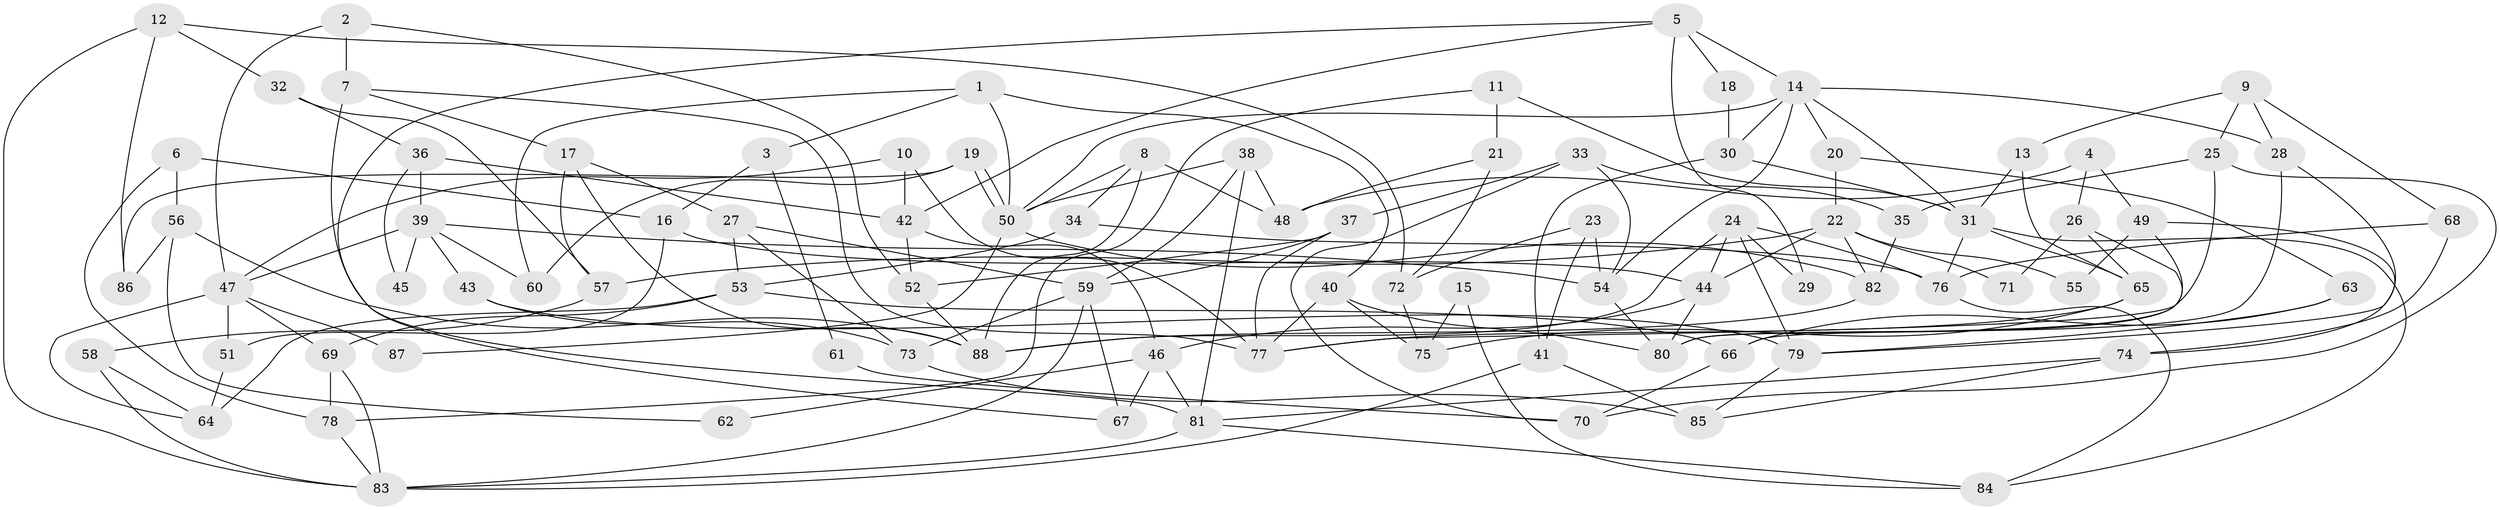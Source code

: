 // coarse degree distribution, {4: 0.2549019607843137, 5: 0.21568627450980393, 3: 0.058823529411764705, 6: 0.19607843137254902, 8: 0.09803921568627451, 2: 0.058823529411764705, 7: 0.0784313725490196, 9: 0.0392156862745098}
// Generated by graph-tools (version 1.1) at 2025/24/03/03/25 07:24:02]
// undirected, 88 vertices, 176 edges
graph export_dot {
graph [start="1"]
  node [color=gray90,style=filled];
  1;
  2;
  3;
  4;
  5;
  6;
  7;
  8;
  9;
  10;
  11;
  12;
  13;
  14;
  15;
  16;
  17;
  18;
  19;
  20;
  21;
  22;
  23;
  24;
  25;
  26;
  27;
  28;
  29;
  30;
  31;
  32;
  33;
  34;
  35;
  36;
  37;
  38;
  39;
  40;
  41;
  42;
  43;
  44;
  45;
  46;
  47;
  48;
  49;
  50;
  51;
  52;
  53;
  54;
  55;
  56;
  57;
  58;
  59;
  60;
  61;
  62;
  63;
  64;
  65;
  66;
  67;
  68;
  69;
  70;
  71;
  72;
  73;
  74;
  75;
  76;
  77;
  78;
  79;
  80;
  81;
  82;
  83;
  84;
  85;
  86;
  87;
  88;
  1 -- 40;
  1 -- 50;
  1 -- 3;
  1 -- 60;
  2 -- 52;
  2 -- 47;
  2 -- 7;
  3 -- 16;
  3 -- 61;
  4 -- 49;
  4 -- 48;
  4 -- 26;
  5 -- 67;
  5 -- 14;
  5 -- 18;
  5 -- 29;
  5 -- 42;
  6 -- 56;
  6 -- 78;
  6 -- 16;
  7 -- 77;
  7 -- 17;
  7 -- 81;
  8 -- 50;
  8 -- 88;
  8 -- 34;
  8 -- 48;
  9 -- 68;
  9 -- 13;
  9 -- 25;
  9 -- 28;
  10 -- 42;
  10 -- 77;
  10 -- 47;
  11 -- 78;
  11 -- 31;
  11 -- 21;
  12 -- 32;
  12 -- 83;
  12 -- 72;
  12 -- 86;
  13 -- 31;
  13 -- 65;
  14 -- 50;
  14 -- 28;
  14 -- 20;
  14 -- 30;
  14 -- 31;
  14 -- 54;
  15 -- 75;
  15 -- 84;
  16 -- 44;
  16 -- 51;
  17 -- 88;
  17 -- 27;
  17 -- 57;
  18 -- 30;
  19 -- 60;
  19 -- 50;
  19 -- 50;
  19 -- 86;
  20 -- 63;
  20 -- 22;
  21 -- 72;
  21 -- 48;
  22 -- 57;
  22 -- 44;
  22 -- 55;
  22 -- 71;
  22 -- 82;
  23 -- 72;
  23 -- 54;
  23 -- 41;
  24 -- 76;
  24 -- 79;
  24 -- 29;
  24 -- 44;
  24 -- 88;
  25 -- 70;
  25 -- 35;
  25 -- 77;
  26 -- 65;
  26 -- 66;
  26 -- 71;
  27 -- 53;
  27 -- 59;
  27 -- 73;
  28 -- 80;
  28 -- 79;
  30 -- 41;
  30 -- 31;
  31 -- 65;
  31 -- 76;
  31 -- 84;
  32 -- 36;
  32 -- 57;
  33 -- 35;
  33 -- 37;
  33 -- 54;
  33 -- 70;
  34 -- 76;
  34 -- 53;
  35 -- 82;
  36 -- 39;
  36 -- 42;
  36 -- 45;
  37 -- 52;
  37 -- 59;
  37 -- 77;
  38 -- 59;
  38 -- 48;
  38 -- 50;
  38 -- 81;
  39 -- 54;
  39 -- 43;
  39 -- 45;
  39 -- 47;
  39 -- 60;
  40 -- 80;
  40 -- 77;
  40 -- 75;
  41 -- 83;
  41 -- 85;
  42 -- 46;
  42 -- 52;
  43 -- 73;
  43 -- 79;
  44 -- 46;
  44 -- 80;
  46 -- 81;
  46 -- 62;
  46 -- 67;
  47 -- 51;
  47 -- 64;
  47 -- 69;
  47 -- 87;
  49 -- 74;
  49 -- 80;
  49 -- 55;
  50 -- 82;
  50 -- 87;
  51 -- 64;
  52 -- 88;
  53 -- 64;
  53 -- 66;
  53 -- 69;
  54 -- 80;
  56 -- 86;
  56 -- 88;
  56 -- 62;
  57 -- 58;
  58 -- 64;
  58 -- 83;
  59 -- 83;
  59 -- 67;
  59 -- 73;
  61 -- 70;
  63 -- 79;
  63 -- 66;
  65 -- 77;
  65 -- 75;
  66 -- 70;
  68 -- 74;
  68 -- 76;
  69 -- 78;
  69 -- 83;
  72 -- 75;
  73 -- 85;
  74 -- 85;
  74 -- 81;
  76 -- 84;
  78 -- 83;
  79 -- 85;
  81 -- 83;
  81 -- 84;
  82 -- 88;
}
